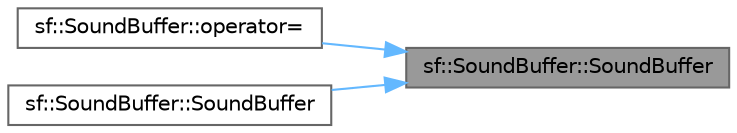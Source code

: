 digraph "sf::SoundBuffer::SoundBuffer"
{
 // LATEX_PDF_SIZE
  bgcolor="transparent";
  edge [fontname=Helvetica,fontsize=10,labelfontname=Helvetica,labelfontsize=10];
  node [fontname=Helvetica,fontsize=10,shape=box,height=0.2,width=0.4];
  rankdir="RL";
  Node1 [id="Node000001",label="sf::SoundBuffer::SoundBuffer",height=0.2,width=0.4,color="gray40", fillcolor="grey60", style="filled", fontcolor="black",tooltip="Default constructor."];
  Node1 -> Node2 [id="edge1_Node000001_Node000002",dir="back",color="steelblue1",style="solid",tooltip=" "];
  Node2 [id="Node000002",label="sf::SoundBuffer::operator=",height=0.2,width=0.4,color="grey40", fillcolor="white", style="filled",URL="$classsf_1_1_sound_buffer.html#ad0b6f45d3008cd7d29d340195e68459a",tooltip="Overload of assignment operator."];
  Node1 -> Node3 [id="edge2_Node000001_Node000003",dir="back",color="steelblue1",style="solid",tooltip=" "];
  Node3 [id="Node000003",label="sf::SoundBuffer::SoundBuffer",height=0.2,width=0.4,color="grey40", fillcolor="white", style="filled",URL="$classsf_1_1_sound_buffer.html#aaf000fc741ff27015907e8588263f4a6",tooltip="Copy constructor."];
}
